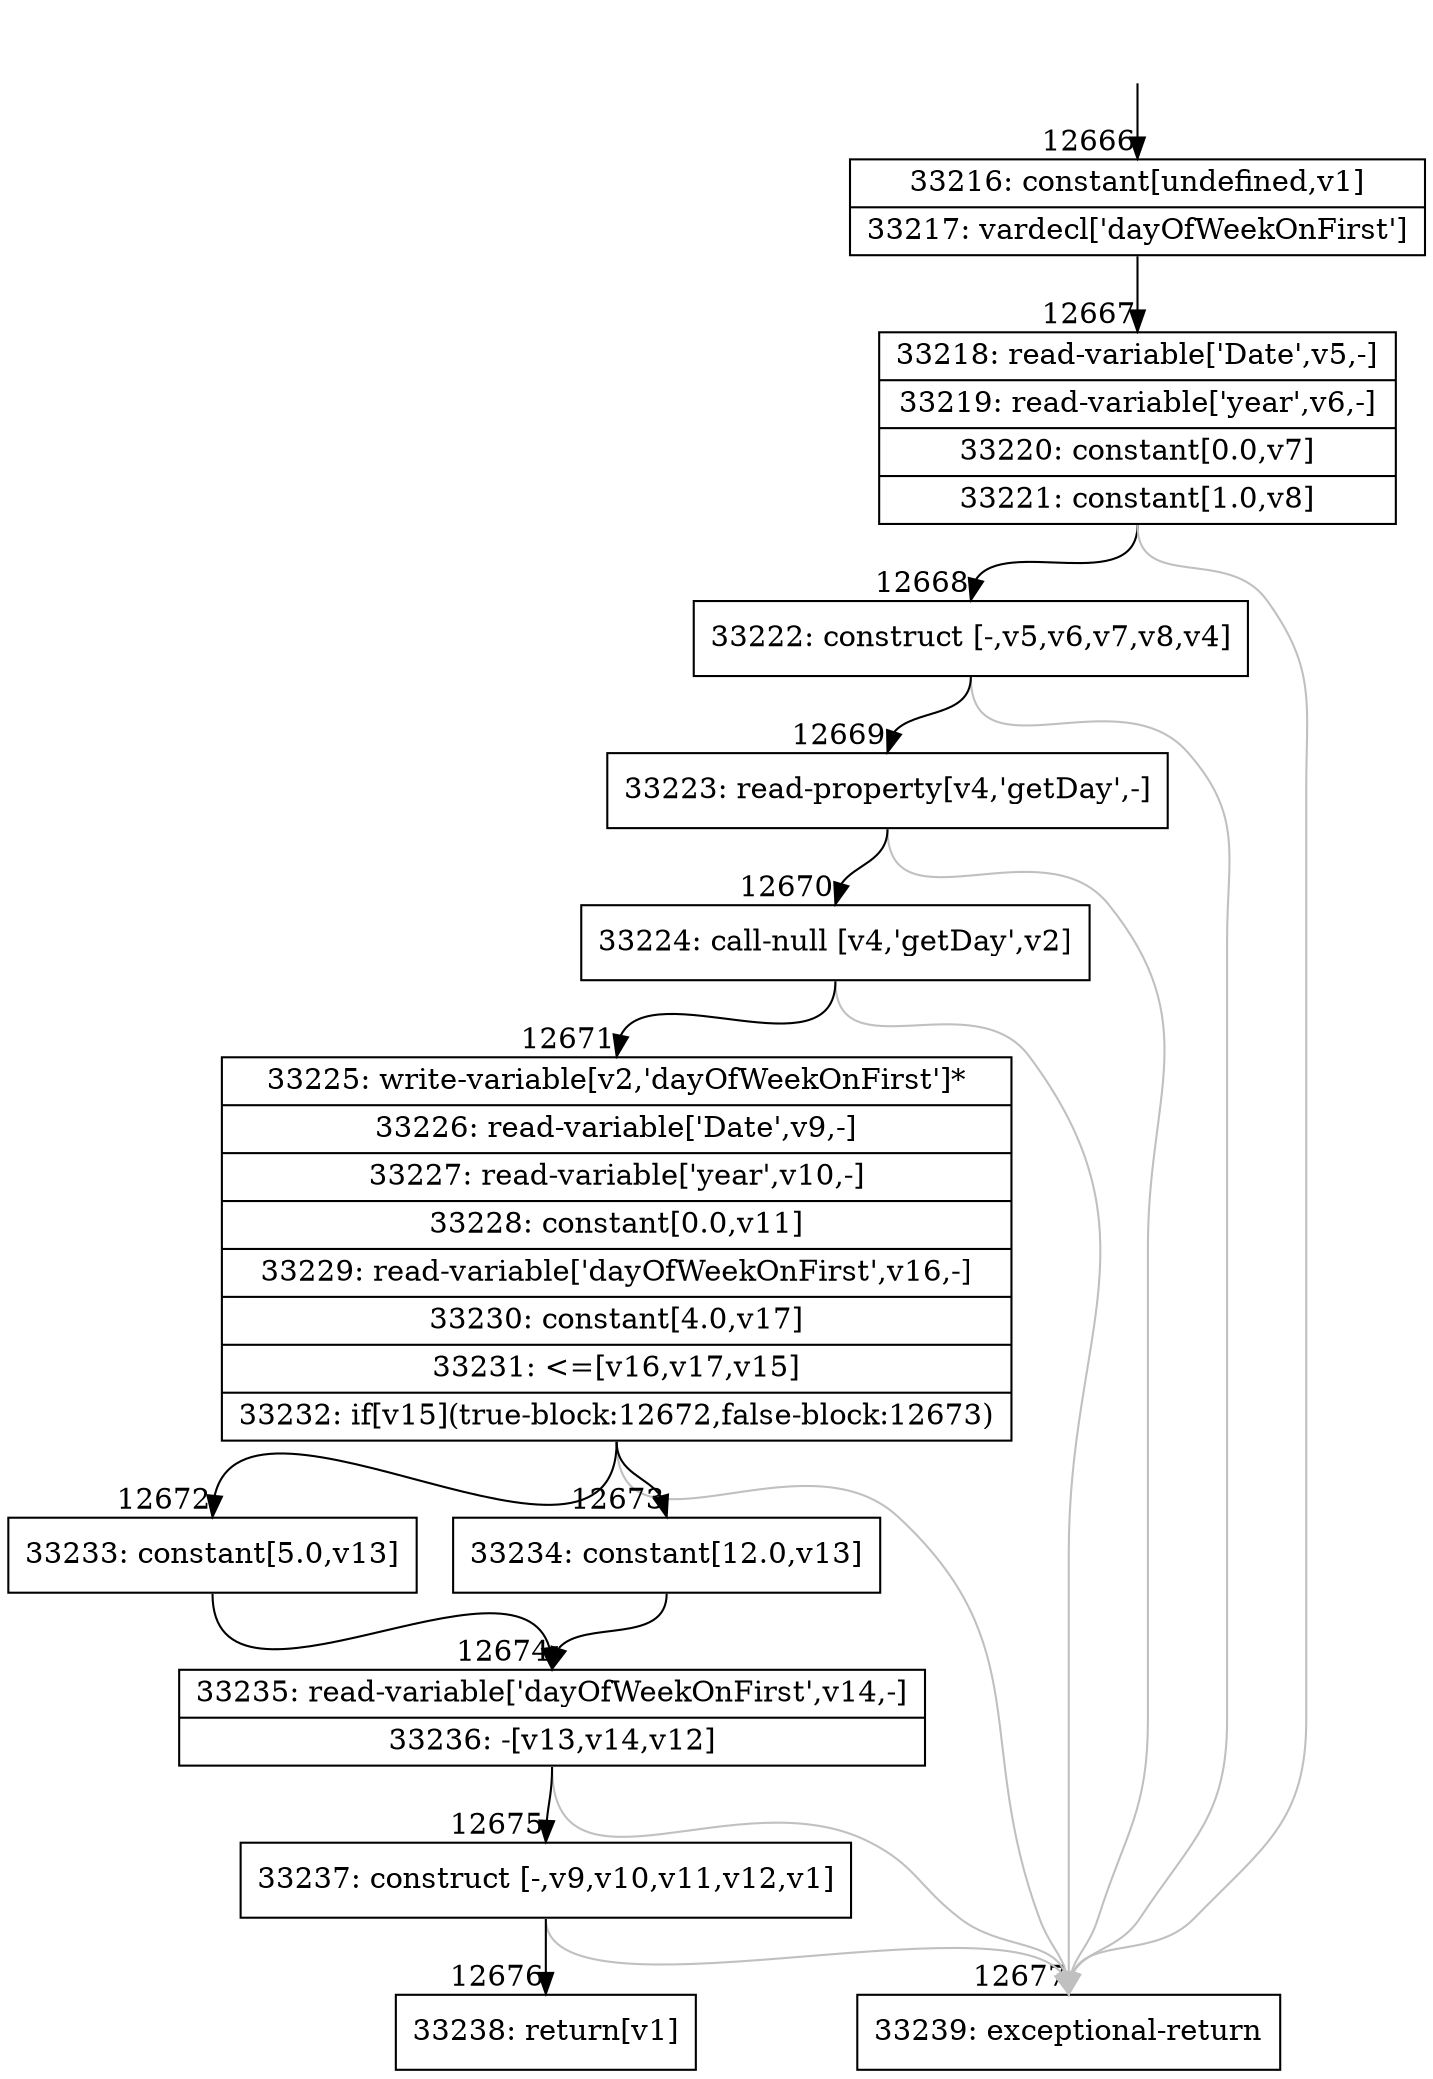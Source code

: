 digraph {
rankdir="TD"
BB_entry977[shape=none,label=""];
BB_entry977 -> BB12666 [tailport=s, headport=n, headlabel="    12666"]
BB12666 [shape=record label="{33216: constant[undefined,v1]|33217: vardecl['dayOfWeekOnFirst']}" ] 
BB12666 -> BB12667 [tailport=s, headport=n, headlabel="      12667"]
BB12667 [shape=record label="{33218: read-variable['Date',v5,-]|33219: read-variable['year',v6,-]|33220: constant[0.0,v7]|33221: constant[1.0,v8]}" ] 
BB12667 -> BB12668 [tailport=s, headport=n, headlabel="      12668"]
BB12667 -> BB12677 [tailport=s, headport=n, color=gray, headlabel="      12677"]
BB12668 [shape=record label="{33222: construct [-,v5,v6,v7,v8,v4]}" ] 
BB12668 -> BB12669 [tailport=s, headport=n, headlabel="      12669"]
BB12668 -> BB12677 [tailport=s, headport=n, color=gray]
BB12669 [shape=record label="{33223: read-property[v4,'getDay',-]}" ] 
BB12669 -> BB12670 [tailport=s, headport=n, headlabel="      12670"]
BB12669 -> BB12677 [tailport=s, headport=n, color=gray]
BB12670 [shape=record label="{33224: call-null [v4,'getDay',v2]}" ] 
BB12670 -> BB12671 [tailport=s, headport=n, headlabel="      12671"]
BB12670 -> BB12677 [tailport=s, headport=n, color=gray]
BB12671 [shape=record label="{33225: write-variable[v2,'dayOfWeekOnFirst']*|33226: read-variable['Date',v9,-]|33227: read-variable['year',v10,-]|33228: constant[0.0,v11]|33229: read-variable['dayOfWeekOnFirst',v16,-]|33230: constant[4.0,v17]|33231: \<=[v16,v17,v15]|33232: if[v15](true-block:12672,false-block:12673)}" ] 
BB12671 -> BB12672 [tailport=s, headport=n, headlabel="      12672"]
BB12671 -> BB12673 [tailport=s, headport=n, headlabel="      12673"]
BB12671 -> BB12677 [tailport=s, headport=n, color=gray]
BB12672 [shape=record label="{33233: constant[5.0,v13]}" ] 
BB12672 -> BB12674 [tailport=s, headport=n, headlabel="      12674"]
BB12673 [shape=record label="{33234: constant[12.0,v13]}" ] 
BB12673 -> BB12674 [tailport=s, headport=n]
BB12674 [shape=record label="{33235: read-variable['dayOfWeekOnFirst',v14,-]|33236: -[v13,v14,v12]}" ] 
BB12674 -> BB12675 [tailport=s, headport=n, headlabel="      12675"]
BB12674 -> BB12677 [tailport=s, headport=n, color=gray]
BB12675 [shape=record label="{33237: construct [-,v9,v10,v11,v12,v1]}" ] 
BB12675 -> BB12676 [tailport=s, headport=n, headlabel="      12676"]
BB12675 -> BB12677 [tailport=s, headport=n, color=gray]
BB12676 [shape=record label="{33238: return[v1]}" ] 
BB12677 [shape=record label="{33239: exceptional-return}" ] 
//#$~ 18653
}
